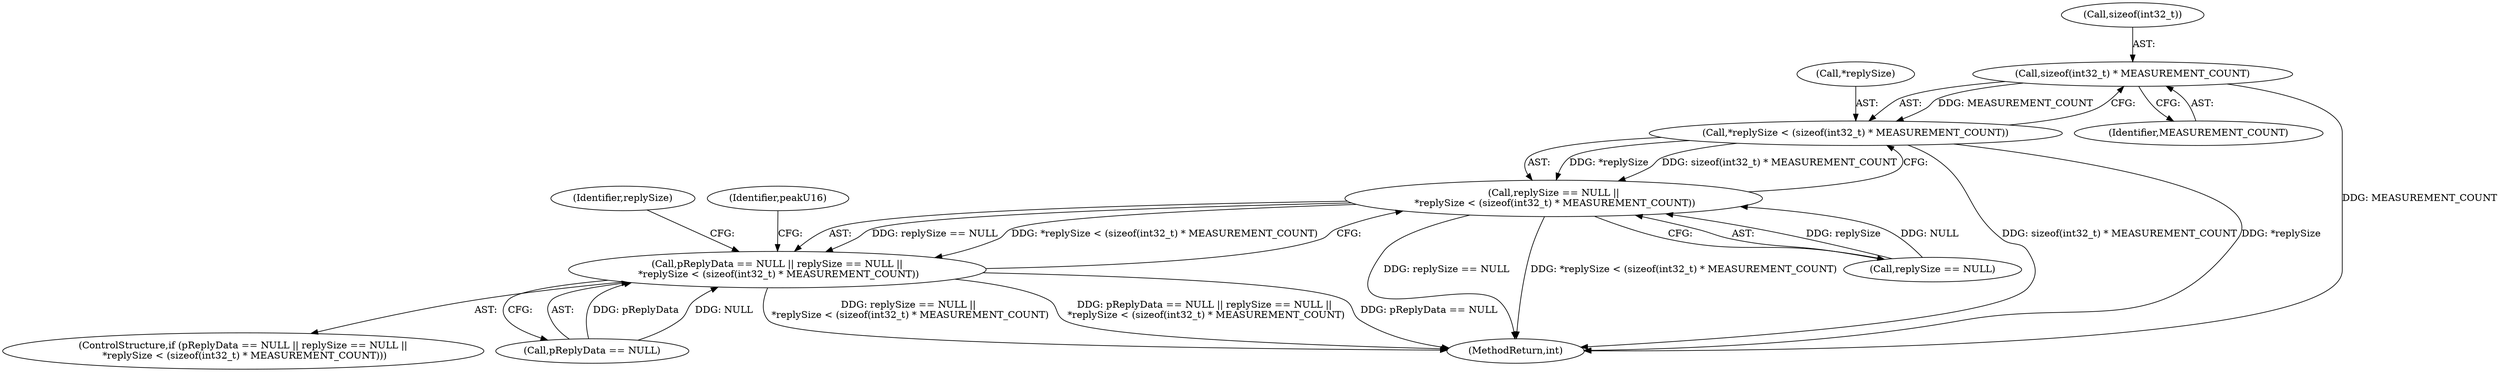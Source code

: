 digraph "0_Android_557bd7bfe6c4895faee09e46fc9b5304a956c8b7@API" {
"1000890" [label="(Call,sizeof(int32_t) * MEASUREMENT_COUNT)"];
"1000887" [label="(Call,*replySize < (sizeof(int32_t) * MEASUREMENT_COUNT))"];
"1000883" [label="(Call,replySize == NULL ||\n *replySize < (sizeof(int32_t) * MEASUREMENT_COUNT))"];
"1000879" [label="(Call,pReplyData == NULL || replySize == NULL ||\n *replySize < (sizeof(int32_t) * MEASUREMENT_COUNT))"];
"1000878" [label="(ControlStructure,if (pReplyData == NULL || replySize == NULL ||\n *replySize < (sizeof(int32_t) * MEASUREMENT_COUNT)))"];
"1000891" [label="(Call,sizeof(int32_t))"];
"1000888" [label="(Call,*replySize)"];
"1000897" [label="(Identifier,replySize)"];
"1000883" [label="(Call,replySize == NULL ||\n *replySize < (sizeof(int32_t) * MEASUREMENT_COUNT))"];
"1000879" [label="(Call,pReplyData == NULL || replySize == NULL ||\n *replySize < (sizeof(int32_t) * MEASUREMENT_COUNT))"];
"1000880" [label="(Call,pReplyData == NULL)"];
"1000912" [label="(Identifier,peakU16)"];
"1000890" [label="(Call,sizeof(int32_t) * MEASUREMENT_COUNT)"];
"1000893" [label="(Identifier,MEASUREMENT_COUNT)"];
"1001120" [label="(MethodReturn,int)"];
"1000884" [label="(Call,replySize == NULL)"];
"1000887" [label="(Call,*replySize < (sizeof(int32_t) * MEASUREMENT_COUNT))"];
"1000890" -> "1000887"  [label="AST: "];
"1000890" -> "1000893"  [label="CFG: "];
"1000891" -> "1000890"  [label="AST: "];
"1000893" -> "1000890"  [label="AST: "];
"1000887" -> "1000890"  [label="CFG: "];
"1000890" -> "1001120"  [label="DDG: MEASUREMENT_COUNT"];
"1000890" -> "1000887"  [label="DDG: MEASUREMENT_COUNT"];
"1000887" -> "1000883"  [label="AST: "];
"1000888" -> "1000887"  [label="AST: "];
"1000883" -> "1000887"  [label="CFG: "];
"1000887" -> "1001120"  [label="DDG: sizeof(int32_t) * MEASUREMENT_COUNT"];
"1000887" -> "1001120"  [label="DDG: *replySize"];
"1000887" -> "1000883"  [label="DDG: *replySize"];
"1000887" -> "1000883"  [label="DDG: sizeof(int32_t) * MEASUREMENT_COUNT"];
"1000883" -> "1000879"  [label="AST: "];
"1000883" -> "1000884"  [label="CFG: "];
"1000884" -> "1000883"  [label="AST: "];
"1000879" -> "1000883"  [label="CFG: "];
"1000883" -> "1001120"  [label="DDG: replySize == NULL"];
"1000883" -> "1001120"  [label="DDG: *replySize < (sizeof(int32_t) * MEASUREMENT_COUNT)"];
"1000883" -> "1000879"  [label="DDG: replySize == NULL"];
"1000883" -> "1000879"  [label="DDG: *replySize < (sizeof(int32_t) * MEASUREMENT_COUNT)"];
"1000884" -> "1000883"  [label="DDG: replySize"];
"1000884" -> "1000883"  [label="DDG: NULL"];
"1000879" -> "1000878"  [label="AST: "];
"1000879" -> "1000880"  [label="CFG: "];
"1000880" -> "1000879"  [label="AST: "];
"1000897" -> "1000879"  [label="CFG: "];
"1000912" -> "1000879"  [label="CFG: "];
"1000879" -> "1001120"  [label="DDG: replySize == NULL ||\n *replySize < (sizeof(int32_t) * MEASUREMENT_COUNT)"];
"1000879" -> "1001120"  [label="DDG: pReplyData == NULL || replySize == NULL ||\n *replySize < (sizeof(int32_t) * MEASUREMENT_COUNT)"];
"1000879" -> "1001120"  [label="DDG: pReplyData == NULL"];
"1000880" -> "1000879"  [label="DDG: pReplyData"];
"1000880" -> "1000879"  [label="DDG: NULL"];
}
